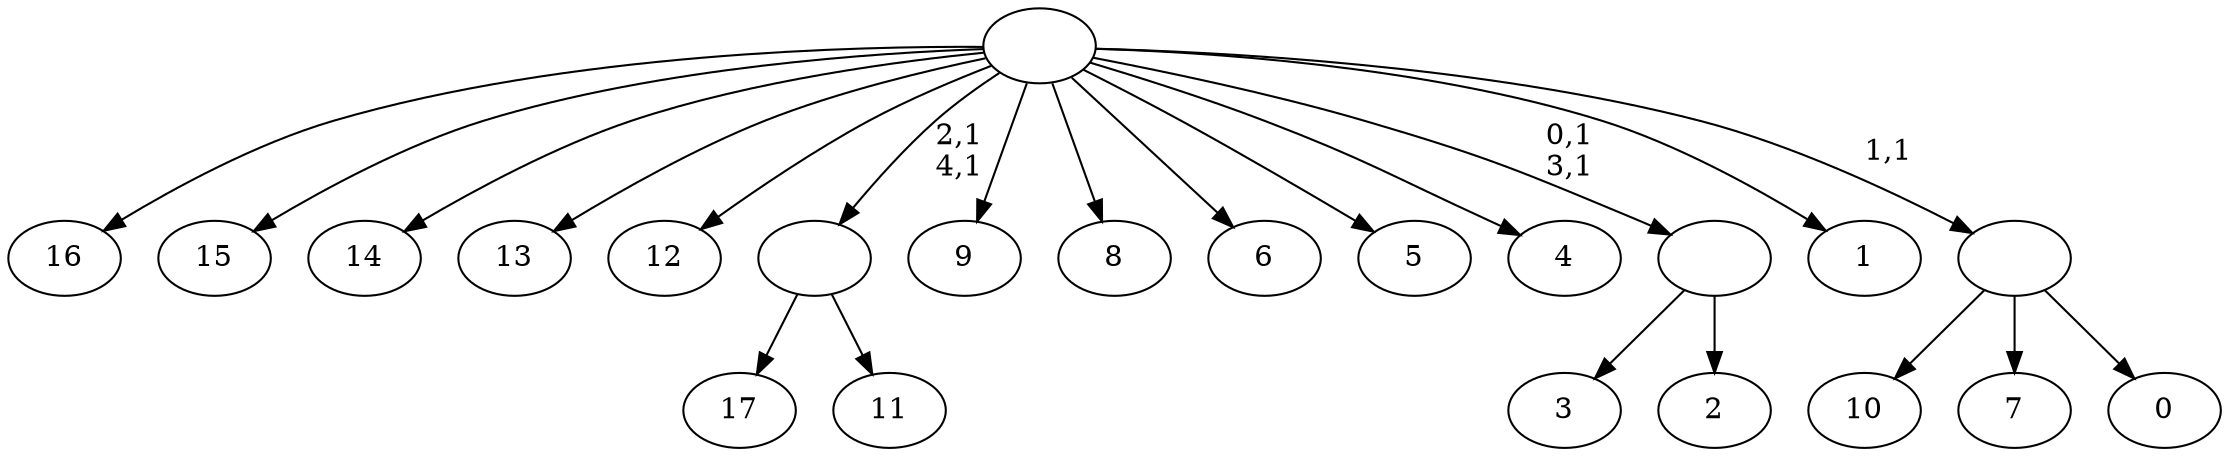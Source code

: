 digraph T {
	23 [label="17"]
	22 [label="16"]
	21 [label="15"]
	20 [label="14"]
	19 [label="13"]
	18 [label="12"]
	17 [label="11"]
	16 [label=""]
	14 [label="10"]
	13 [label="9"]
	12 [label="8"]
	11 [label="7"]
	10 [label="6"]
	9 [label="5"]
	8 [label="4"]
	7 [label="3"]
	6 [label="2"]
	5 [label=""]
	3 [label="1"]
	2 [label="0"]
	1 [label=""]
	0 [label=""]
	16 -> 23 [label=""]
	16 -> 17 [label=""]
	5 -> 7 [label=""]
	5 -> 6 [label=""]
	1 -> 14 [label=""]
	1 -> 11 [label=""]
	1 -> 2 [label=""]
	0 -> 5 [label="0,1\n3,1"]
	0 -> 16 [label="2,1\n4,1"]
	0 -> 22 [label=""]
	0 -> 21 [label=""]
	0 -> 20 [label=""]
	0 -> 19 [label=""]
	0 -> 18 [label=""]
	0 -> 13 [label=""]
	0 -> 12 [label=""]
	0 -> 10 [label=""]
	0 -> 9 [label=""]
	0 -> 8 [label=""]
	0 -> 3 [label=""]
	0 -> 1 [label="1,1"]
}
